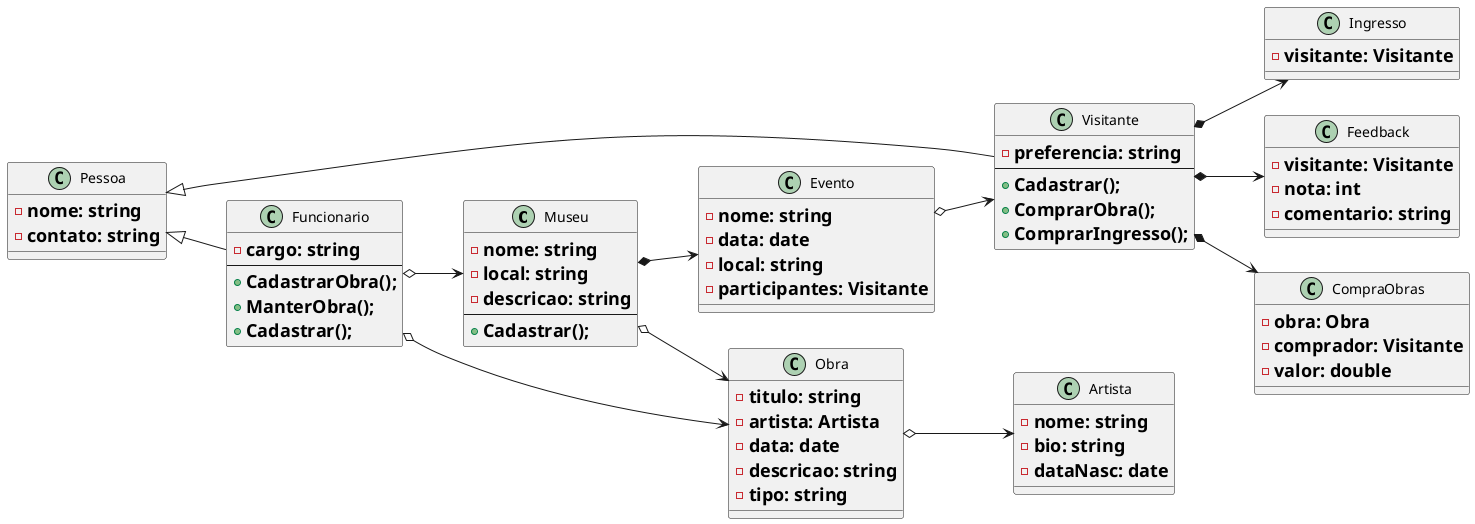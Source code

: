 @startuml
left to right direction

class Museu {
-=nome: string
-=local: string
-=descricao: string
--
+=Cadastrar();
}

class Obra{
-=titulo: string
-=artista: Artista
-=data: date
-=descricao: string
-=tipo: string
}

class Artista{
-=nome: string
-=bio: string
-=dataNasc: date
}

class Visitante extends Pessoa{
-=preferencia: string
--
+=Cadastrar();
+=ComprarObra();
+=ComprarIngresso();
}

class Funcionario extends Pessoa{
-=cargo: string
--
+=CadastrarObra();
+=ManterObra();
+=Cadastrar();
}

class Ingresso{
-=visitante: Visitante
}

class Feedback{
-=visitante: Visitante
-=nota: int
-=comentario: string
}

class CompraObras{
-=obra: Obra
-=comprador: Visitante
-=valor: double
}

class Evento{
-=nome: string
-=data: date
-=local: string
-=participantes: Visitante
}

class Pessoa{
-=nome: string
-=contato: string
}

Museu o--> Obra  
Obra o--> Artista    
Visitante *--> Ingresso 
Visitante *--> CompraObras 
Museu *--> Evento    
Evento o--> Visitante 
Funcionario o--> Museu
Funcionario o--> Obra 
Visitante *--> Feedback

@enduml
